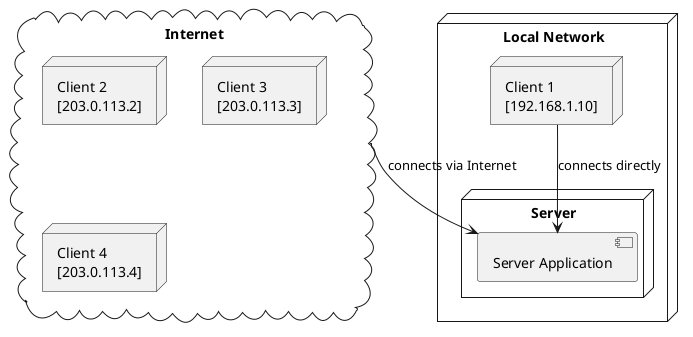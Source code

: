 @startuml Network

cloud "Internet" {
    node "Client 2\n[203.0.113.2]" 
    node "Client 3\n[203.0.113.3]" 
    node "Client 4\n[203.0.113.4]" 
}

node "Local Network" {
    node "Server" {
        component [Server Application] as App
    }
    node "Client 1\n[192.168.1.10]" as Client1
}

Client1 -down-> App : connects directly
Internet -down-> App : connects via Internet

@enduml
